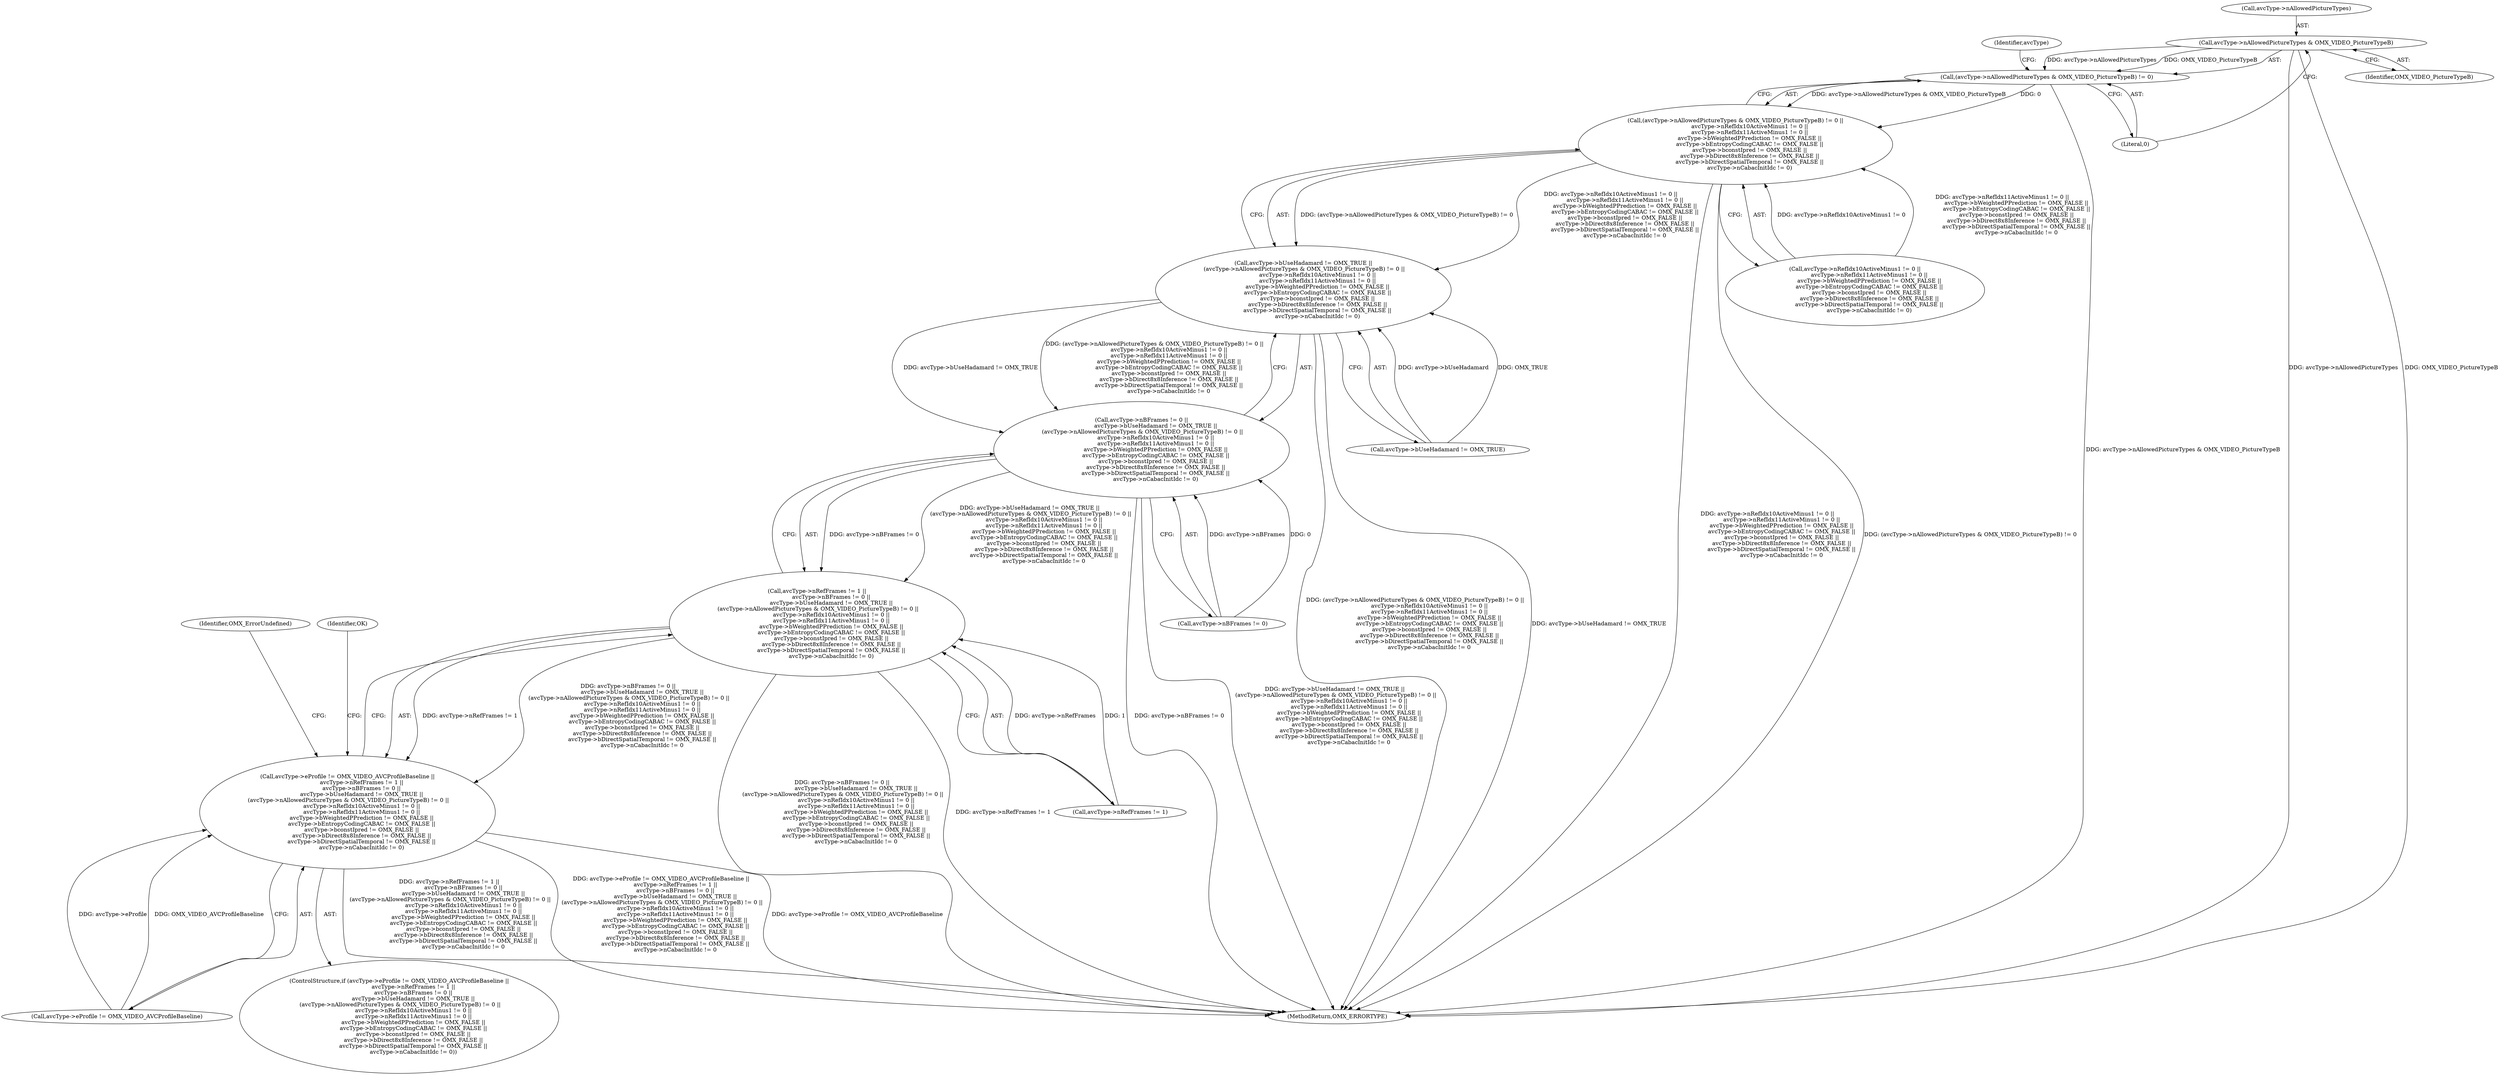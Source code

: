 digraph "0_Android_295c883fe3105b19bcd0f9e07d54c6b589fc5bff_13@pointer" {
"1000199" [label="(Call,avcType->nAllowedPictureTypes & OMX_VIDEO_PictureTypeB)"];
"1000198" [label="(Call,(avcType->nAllowedPictureTypes & OMX_VIDEO_PictureTypeB) != 0)"];
"1000197" [label="(Call,(avcType->nAllowedPictureTypes & OMX_VIDEO_PictureTypeB) != 0 ||\n                avcType->nRefIdx10ActiveMinus1 != 0 ||\n                avcType->nRefIdx11ActiveMinus1 != 0 ||\n                avcType->bWeightedPPrediction != OMX_FALSE ||\n                avcType->bEntropyCodingCABAC != OMX_FALSE ||\n                avcType->bconstIpred != OMX_FALSE ||\n                avcType->bDirect8x8Inference != OMX_FALSE ||\n                avcType->bDirectSpatialTemporal != OMX_FALSE ||\n                avcType->nCabacInitIdc != 0)"];
"1000191" [label="(Call,avcType->bUseHadamard != OMX_TRUE ||\n (avcType->nAllowedPictureTypes & OMX_VIDEO_PictureTypeB) != 0 ||\n                avcType->nRefIdx10ActiveMinus1 != 0 ||\n                avcType->nRefIdx11ActiveMinus1 != 0 ||\n                avcType->bWeightedPPrediction != OMX_FALSE ||\n                avcType->bEntropyCodingCABAC != OMX_FALSE ||\n                avcType->bconstIpred != OMX_FALSE ||\n                avcType->bDirect8x8Inference != OMX_FALSE ||\n                avcType->bDirectSpatialTemporal != OMX_FALSE ||\n                avcType->nCabacInitIdc != 0)"];
"1000185" [label="(Call,avcType->nBFrames != 0 ||\n                avcType->bUseHadamard != OMX_TRUE ||\n (avcType->nAllowedPictureTypes & OMX_VIDEO_PictureTypeB) != 0 ||\n                avcType->nRefIdx10ActiveMinus1 != 0 ||\n                avcType->nRefIdx11ActiveMinus1 != 0 ||\n                avcType->bWeightedPPrediction != OMX_FALSE ||\n                avcType->bEntropyCodingCABAC != OMX_FALSE ||\n                avcType->bconstIpred != OMX_FALSE ||\n                avcType->bDirect8x8Inference != OMX_FALSE ||\n                avcType->bDirectSpatialTemporal != OMX_FALSE ||\n                avcType->nCabacInitIdc != 0)"];
"1000179" [label="(Call,avcType->nRefFrames != 1 ||\n                avcType->nBFrames != 0 ||\n                avcType->bUseHadamard != OMX_TRUE ||\n (avcType->nAllowedPictureTypes & OMX_VIDEO_PictureTypeB) != 0 ||\n                avcType->nRefIdx10ActiveMinus1 != 0 ||\n                avcType->nRefIdx11ActiveMinus1 != 0 ||\n                avcType->bWeightedPPrediction != OMX_FALSE ||\n                avcType->bEntropyCodingCABAC != OMX_FALSE ||\n                avcType->bconstIpred != OMX_FALSE ||\n                avcType->bDirect8x8Inference != OMX_FALSE ||\n                avcType->bDirectSpatialTemporal != OMX_FALSE ||\n                avcType->nCabacInitIdc != 0)"];
"1000173" [label="(Call,avcType->eProfile != OMX_VIDEO_AVCProfileBaseline ||\n                avcType->nRefFrames != 1 ||\n                avcType->nBFrames != 0 ||\n                avcType->bUseHadamard != OMX_TRUE ||\n (avcType->nAllowedPictureTypes & OMX_VIDEO_PictureTypeB) != 0 ||\n                avcType->nRefIdx10ActiveMinus1 != 0 ||\n                avcType->nRefIdx11ActiveMinus1 != 0 ||\n                avcType->bWeightedPPrediction != OMX_FALSE ||\n                avcType->bEntropyCodingCABAC != OMX_FALSE ||\n                avcType->bconstIpred != OMX_FALSE ||\n                avcType->bDirect8x8Inference != OMX_FALSE ||\n                avcType->bDirectSpatialTemporal != OMX_FALSE ||\n                avcType->nCabacInitIdc != 0)"];
"1000205" [label="(Call,avcType->nRefIdx10ActiveMinus1 != 0 ||\n                avcType->nRefIdx11ActiveMinus1 != 0 ||\n                avcType->bWeightedPPrediction != OMX_FALSE ||\n                avcType->bEntropyCodingCABAC != OMX_FALSE ||\n                avcType->bconstIpred != OMX_FALSE ||\n                avcType->bDirect8x8Inference != OMX_FALSE ||\n                avcType->bDirectSpatialTemporal != OMX_FALSE ||\n                avcType->nCabacInitIdc != 0)"];
"1000198" [label="(Call,(avcType->nAllowedPictureTypes & OMX_VIDEO_PictureTypeB) != 0)"];
"1000180" [label="(Call,avcType->nRefFrames != 1)"];
"1000179" [label="(Call,avcType->nRefFrames != 1 ||\n                avcType->nBFrames != 0 ||\n                avcType->bUseHadamard != OMX_TRUE ||\n (avcType->nAllowedPictureTypes & OMX_VIDEO_PictureTypeB) != 0 ||\n                avcType->nRefIdx10ActiveMinus1 != 0 ||\n                avcType->nRefIdx11ActiveMinus1 != 0 ||\n                avcType->bWeightedPPrediction != OMX_FALSE ||\n                avcType->bEntropyCodingCABAC != OMX_FALSE ||\n                avcType->bconstIpred != OMX_FALSE ||\n                avcType->bDirect8x8Inference != OMX_FALSE ||\n                avcType->bDirectSpatialTemporal != OMX_FALSE ||\n                avcType->nCabacInitIdc != 0)"];
"1000186" [label="(Call,avcType->nBFrames != 0)"];
"1000197" [label="(Call,(avcType->nAllowedPictureTypes & OMX_VIDEO_PictureTypeB) != 0 ||\n                avcType->nRefIdx10ActiveMinus1 != 0 ||\n                avcType->nRefIdx11ActiveMinus1 != 0 ||\n                avcType->bWeightedPPrediction != OMX_FALSE ||\n                avcType->bEntropyCodingCABAC != OMX_FALSE ||\n                avcType->bconstIpred != OMX_FALSE ||\n                avcType->bDirect8x8Inference != OMX_FALSE ||\n                avcType->bDirectSpatialTemporal != OMX_FALSE ||\n                avcType->nCabacInitIdc != 0)"];
"1000172" [label="(ControlStructure,if (avcType->eProfile != OMX_VIDEO_AVCProfileBaseline ||\n                avcType->nRefFrames != 1 ||\n                avcType->nBFrames != 0 ||\n                avcType->bUseHadamard != OMX_TRUE ||\n (avcType->nAllowedPictureTypes & OMX_VIDEO_PictureTypeB) != 0 ||\n                avcType->nRefIdx10ActiveMinus1 != 0 ||\n                avcType->nRefIdx11ActiveMinus1 != 0 ||\n                avcType->bWeightedPPrediction != OMX_FALSE ||\n                avcType->bEntropyCodingCABAC != OMX_FALSE ||\n                avcType->bconstIpred != OMX_FALSE ||\n                avcType->bDirect8x8Inference != OMX_FALSE ||\n                avcType->bDirectSpatialTemporal != OMX_FALSE ||\n                avcType->nCabacInitIdc != 0))"];
"1000174" [label="(Call,avcType->eProfile != OMX_VIDEO_AVCProfileBaseline)"];
"1000254" [label="(Identifier,OMX_ErrorUndefined)"];
"1000199" [label="(Call,avcType->nAllowedPictureTypes & OMX_VIDEO_PictureTypeB)"];
"1000204" [label="(Literal,0)"];
"1000274" [label="(MethodReturn,OMX_ERRORTYPE)"];
"1000191" [label="(Call,avcType->bUseHadamard != OMX_TRUE ||\n (avcType->nAllowedPictureTypes & OMX_VIDEO_PictureTypeB) != 0 ||\n                avcType->nRefIdx10ActiveMinus1 != 0 ||\n                avcType->nRefIdx11ActiveMinus1 != 0 ||\n                avcType->bWeightedPPrediction != OMX_FALSE ||\n                avcType->bEntropyCodingCABAC != OMX_FALSE ||\n                avcType->bconstIpred != OMX_FALSE ||\n                avcType->bDirect8x8Inference != OMX_FALSE ||\n                avcType->bDirectSpatialTemporal != OMX_FALSE ||\n                avcType->nCabacInitIdc != 0)"];
"1000185" [label="(Call,avcType->nBFrames != 0 ||\n                avcType->bUseHadamard != OMX_TRUE ||\n (avcType->nAllowedPictureTypes & OMX_VIDEO_PictureTypeB) != 0 ||\n                avcType->nRefIdx10ActiveMinus1 != 0 ||\n                avcType->nRefIdx11ActiveMinus1 != 0 ||\n                avcType->bWeightedPPrediction != OMX_FALSE ||\n                avcType->bEntropyCodingCABAC != OMX_FALSE ||\n                avcType->bconstIpred != OMX_FALSE ||\n                avcType->bDirect8x8Inference != OMX_FALSE ||\n                avcType->bDirectSpatialTemporal != OMX_FALSE ||\n                avcType->nCabacInitIdc != 0)"];
"1000192" [label="(Call,avcType->bUseHadamard != OMX_TRUE)"];
"1000173" [label="(Call,avcType->eProfile != OMX_VIDEO_AVCProfileBaseline ||\n                avcType->nRefFrames != 1 ||\n                avcType->nBFrames != 0 ||\n                avcType->bUseHadamard != OMX_TRUE ||\n (avcType->nAllowedPictureTypes & OMX_VIDEO_PictureTypeB) != 0 ||\n                avcType->nRefIdx10ActiveMinus1 != 0 ||\n                avcType->nRefIdx11ActiveMinus1 != 0 ||\n                avcType->bWeightedPPrediction != OMX_FALSE ||\n                avcType->bEntropyCodingCABAC != OMX_FALSE ||\n                avcType->bconstIpred != OMX_FALSE ||\n                avcType->bDirect8x8Inference != OMX_FALSE ||\n                avcType->bDirectSpatialTemporal != OMX_FALSE ||\n                avcType->nCabacInitIdc != 0)"];
"1000208" [label="(Identifier,avcType)"];
"1000257" [label="(Identifier,OK)"];
"1000203" [label="(Identifier,OMX_VIDEO_PictureTypeB)"];
"1000200" [label="(Call,avcType->nAllowedPictureTypes)"];
"1000199" -> "1000198"  [label="AST: "];
"1000199" -> "1000203"  [label="CFG: "];
"1000200" -> "1000199"  [label="AST: "];
"1000203" -> "1000199"  [label="AST: "];
"1000204" -> "1000199"  [label="CFG: "];
"1000199" -> "1000274"  [label="DDG: avcType->nAllowedPictureTypes"];
"1000199" -> "1000274"  [label="DDG: OMX_VIDEO_PictureTypeB"];
"1000199" -> "1000198"  [label="DDG: avcType->nAllowedPictureTypes"];
"1000199" -> "1000198"  [label="DDG: OMX_VIDEO_PictureTypeB"];
"1000198" -> "1000197"  [label="AST: "];
"1000198" -> "1000204"  [label="CFG: "];
"1000204" -> "1000198"  [label="AST: "];
"1000208" -> "1000198"  [label="CFG: "];
"1000197" -> "1000198"  [label="CFG: "];
"1000198" -> "1000274"  [label="DDG: avcType->nAllowedPictureTypes & OMX_VIDEO_PictureTypeB"];
"1000198" -> "1000197"  [label="DDG: avcType->nAllowedPictureTypes & OMX_VIDEO_PictureTypeB"];
"1000198" -> "1000197"  [label="DDG: 0"];
"1000197" -> "1000191"  [label="AST: "];
"1000197" -> "1000205"  [label="CFG: "];
"1000205" -> "1000197"  [label="AST: "];
"1000191" -> "1000197"  [label="CFG: "];
"1000197" -> "1000274"  [label="DDG: avcType->nRefIdx10ActiveMinus1 != 0 ||\n                avcType->nRefIdx11ActiveMinus1 != 0 ||\n                avcType->bWeightedPPrediction != OMX_FALSE ||\n                avcType->bEntropyCodingCABAC != OMX_FALSE ||\n                avcType->bconstIpred != OMX_FALSE ||\n                avcType->bDirect8x8Inference != OMX_FALSE ||\n                avcType->bDirectSpatialTemporal != OMX_FALSE ||\n                avcType->nCabacInitIdc != 0"];
"1000197" -> "1000274"  [label="DDG: (avcType->nAllowedPictureTypes & OMX_VIDEO_PictureTypeB) != 0"];
"1000197" -> "1000191"  [label="DDG: (avcType->nAllowedPictureTypes & OMX_VIDEO_PictureTypeB) != 0"];
"1000197" -> "1000191"  [label="DDG: avcType->nRefIdx10ActiveMinus1 != 0 ||\n                avcType->nRefIdx11ActiveMinus1 != 0 ||\n                avcType->bWeightedPPrediction != OMX_FALSE ||\n                avcType->bEntropyCodingCABAC != OMX_FALSE ||\n                avcType->bconstIpred != OMX_FALSE ||\n                avcType->bDirect8x8Inference != OMX_FALSE ||\n                avcType->bDirectSpatialTemporal != OMX_FALSE ||\n                avcType->nCabacInitIdc != 0"];
"1000205" -> "1000197"  [label="DDG: avcType->nRefIdx10ActiveMinus1 != 0"];
"1000205" -> "1000197"  [label="DDG: avcType->nRefIdx11ActiveMinus1 != 0 ||\n                avcType->bWeightedPPrediction != OMX_FALSE ||\n                avcType->bEntropyCodingCABAC != OMX_FALSE ||\n                avcType->bconstIpred != OMX_FALSE ||\n                avcType->bDirect8x8Inference != OMX_FALSE ||\n                avcType->bDirectSpatialTemporal != OMX_FALSE ||\n                avcType->nCabacInitIdc != 0"];
"1000191" -> "1000185"  [label="AST: "];
"1000191" -> "1000192"  [label="CFG: "];
"1000192" -> "1000191"  [label="AST: "];
"1000185" -> "1000191"  [label="CFG: "];
"1000191" -> "1000274"  [label="DDG: (avcType->nAllowedPictureTypes & OMX_VIDEO_PictureTypeB) != 0 ||\n                avcType->nRefIdx10ActiveMinus1 != 0 ||\n                avcType->nRefIdx11ActiveMinus1 != 0 ||\n                avcType->bWeightedPPrediction != OMX_FALSE ||\n                avcType->bEntropyCodingCABAC != OMX_FALSE ||\n                avcType->bconstIpred != OMX_FALSE ||\n                avcType->bDirect8x8Inference != OMX_FALSE ||\n                avcType->bDirectSpatialTemporal != OMX_FALSE ||\n                avcType->nCabacInitIdc != 0"];
"1000191" -> "1000274"  [label="DDG: avcType->bUseHadamard != OMX_TRUE"];
"1000191" -> "1000185"  [label="DDG: avcType->bUseHadamard != OMX_TRUE"];
"1000191" -> "1000185"  [label="DDG: (avcType->nAllowedPictureTypes & OMX_VIDEO_PictureTypeB) != 0 ||\n                avcType->nRefIdx10ActiveMinus1 != 0 ||\n                avcType->nRefIdx11ActiveMinus1 != 0 ||\n                avcType->bWeightedPPrediction != OMX_FALSE ||\n                avcType->bEntropyCodingCABAC != OMX_FALSE ||\n                avcType->bconstIpred != OMX_FALSE ||\n                avcType->bDirect8x8Inference != OMX_FALSE ||\n                avcType->bDirectSpatialTemporal != OMX_FALSE ||\n                avcType->nCabacInitIdc != 0"];
"1000192" -> "1000191"  [label="DDG: avcType->bUseHadamard"];
"1000192" -> "1000191"  [label="DDG: OMX_TRUE"];
"1000185" -> "1000179"  [label="AST: "];
"1000185" -> "1000186"  [label="CFG: "];
"1000186" -> "1000185"  [label="AST: "];
"1000179" -> "1000185"  [label="CFG: "];
"1000185" -> "1000274"  [label="DDG: avcType->nBFrames != 0"];
"1000185" -> "1000274"  [label="DDG: avcType->bUseHadamard != OMX_TRUE ||\n (avcType->nAllowedPictureTypes & OMX_VIDEO_PictureTypeB) != 0 ||\n                avcType->nRefIdx10ActiveMinus1 != 0 ||\n                avcType->nRefIdx11ActiveMinus1 != 0 ||\n                avcType->bWeightedPPrediction != OMX_FALSE ||\n                avcType->bEntropyCodingCABAC != OMX_FALSE ||\n                avcType->bconstIpred != OMX_FALSE ||\n                avcType->bDirect8x8Inference != OMX_FALSE ||\n                avcType->bDirectSpatialTemporal != OMX_FALSE ||\n                avcType->nCabacInitIdc != 0"];
"1000185" -> "1000179"  [label="DDG: avcType->nBFrames != 0"];
"1000185" -> "1000179"  [label="DDG: avcType->bUseHadamard != OMX_TRUE ||\n (avcType->nAllowedPictureTypes & OMX_VIDEO_PictureTypeB) != 0 ||\n                avcType->nRefIdx10ActiveMinus1 != 0 ||\n                avcType->nRefIdx11ActiveMinus1 != 0 ||\n                avcType->bWeightedPPrediction != OMX_FALSE ||\n                avcType->bEntropyCodingCABAC != OMX_FALSE ||\n                avcType->bconstIpred != OMX_FALSE ||\n                avcType->bDirect8x8Inference != OMX_FALSE ||\n                avcType->bDirectSpatialTemporal != OMX_FALSE ||\n                avcType->nCabacInitIdc != 0"];
"1000186" -> "1000185"  [label="DDG: avcType->nBFrames"];
"1000186" -> "1000185"  [label="DDG: 0"];
"1000179" -> "1000173"  [label="AST: "];
"1000179" -> "1000180"  [label="CFG: "];
"1000180" -> "1000179"  [label="AST: "];
"1000173" -> "1000179"  [label="CFG: "];
"1000179" -> "1000274"  [label="DDG: avcType->nBFrames != 0 ||\n                avcType->bUseHadamard != OMX_TRUE ||\n (avcType->nAllowedPictureTypes & OMX_VIDEO_PictureTypeB) != 0 ||\n                avcType->nRefIdx10ActiveMinus1 != 0 ||\n                avcType->nRefIdx11ActiveMinus1 != 0 ||\n                avcType->bWeightedPPrediction != OMX_FALSE ||\n                avcType->bEntropyCodingCABAC != OMX_FALSE ||\n                avcType->bconstIpred != OMX_FALSE ||\n                avcType->bDirect8x8Inference != OMX_FALSE ||\n                avcType->bDirectSpatialTemporal != OMX_FALSE ||\n                avcType->nCabacInitIdc != 0"];
"1000179" -> "1000274"  [label="DDG: avcType->nRefFrames != 1"];
"1000179" -> "1000173"  [label="DDG: avcType->nRefFrames != 1"];
"1000179" -> "1000173"  [label="DDG: avcType->nBFrames != 0 ||\n                avcType->bUseHadamard != OMX_TRUE ||\n (avcType->nAllowedPictureTypes & OMX_VIDEO_PictureTypeB) != 0 ||\n                avcType->nRefIdx10ActiveMinus1 != 0 ||\n                avcType->nRefIdx11ActiveMinus1 != 0 ||\n                avcType->bWeightedPPrediction != OMX_FALSE ||\n                avcType->bEntropyCodingCABAC != OMX_FALSE ||\n                avcType->bconstIpred != OMX_FALSE ||\n                avcType->bDirect8x8Inference != OMX_FALSE ||\n                avcType->bDirectSpatialTemporal != OMX_FALSE ||\n                avcType->nCabacInitIdc != 0"];
"1000180" -> "1000179"  [label="DDG: avcType->nRefFrames"];
"1000180" -> "1000179"  [label="DDG: 1"];
"1000173" -> "1000172"  [label="AST: "];
"1000173" -> "1000174"  [label="CFG: "];
"1000174" -> "1000173"  [label="AST: "];
"1000254" -> "1000173"  [label="CFG: "];
"1000257" -> "1000173"  [label="CFG: "];
"1000173" -> "1000274"  [label="DDG: avcType->nRefFrames != 1 ||\n                avcType->nBFrames != 0 ||\n                avcType->bUseHadamard != OMX_TRUE ||\n (avcType->nAllowedPictureTypes & OMX_VIDEO_PictureTypeB) != 0 ||\n                avcType->nRefIdx10ActiveMinus1 != 0 ||\n                avcType->nRefIdx11ActiveMinus1 != 0 ||\n                avcType->bWeightedPPrediction != OMX_FALSE ||\n                avcType->bEntropyCodingCABAC != OMX_FALSE ||\n                avcType->bconstIpred != OMX_FALSE ||\n                avcType->bDirect8x8Inference != OMX_FALSE ||\n                avcType->bDirectSpatialTemporal != OMX_FALSE ||\n                avcType->nCabacInitIdc != 0"];
"1000173" -> "1000274"  [label="DDG: avcType->eProfile != OMX_VIDEO_AVCProfileBaseline ||\n                avcType->nRefFrames != 1 ||\n                avcType->nBFrames != 0 ||\n                avcType->bUseHadamard != OMX_TRUE ||\n (avcType->nAllowedPictureTypes & OMX_VIDEO_PictureTypeB) != 0 ||\n                avcType->nRefIdx10ActiveMinus1 != 0 ||\n                avcType->nRefIdx11ActiveMinus1 != 0 ||\n                avcType->bWeightedPPrediction != OMX_FALSE ||\n                avcType->bEntropyCodingCABAC != OMX_FALSE ||\n                avcType->bconstIpred != OMX_FALSE ||\n                avcType->bDirect8x8Inference != OMX_FALSE ||\n                avcType->bDirectSpatialTemporal != OMX_FALSE ||\n                avcType->nCabacInitIdc != 0"];
"1000173" -> "1000274"  [label="DDG: avcType->eProfile != OMX_VIDEO_AVCProfileBaseline"];
"1000174" -> "1000173"  [label="DDG: avcType->eProfile"];
"1000174" -> "1000173"  [label="DDG: OMX_VIDEO_AVCProfileBaseline"];
}

